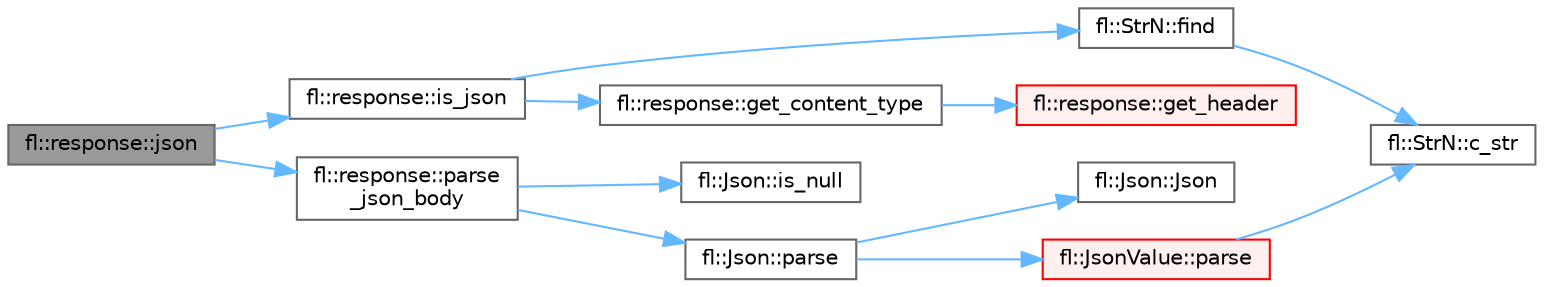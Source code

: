 digraph "fl::response::json"
{
 // INTERACTIVE_SVG=YES
 // LATEX_PDF_SIZE
  bgcolor="transparent";
  edge [fontname=Helvetica,fontsize=10,labelfontname=Helvetica,labelfontsize=10];
  node [fontname=Helvetica,fontsize=10,shape=box,height=0.2,width=0.4];
  rankdir="LR";
  Node1 [id="Node000001",label="fl::response::json",height=0.2,width=0.4,color="gray40", fillcolor="grey60", style="filled", fontcolor="black",tooltip="Response body parsed as JSON (JavaScript-like API)"];
  Node1 -> Node2 [id="edge1_Node000001_Node000002",color="steelblue1",style="solid",tooltip=" "];
  Node2 [id="Node000002",label="fl::response::is_json",height=0.2,width=0.4,color="grey40", fillcolor="white", style="filled",URL="$d5/d4b/classfl_1_1response_af79b281c20f6d54c717321b329787401.html#af79b281c20f6d54c717321b329787401",tooltip="Check if response appears to contain JSON content."];
  Node2 -> Node3 [id="edge2_Node000002_Node000003",color="steelblue1",style="solid",tooltip=" "];
  Node3 [id="Node000003",label="fl::StrN::find",height=0.2,width=0.4,color="grey40", fillcolor="white", style="filled",URL="$dc/d96/classfl_1_1_str_n_a3d66ea4272adeb310d727edb78ceac91.html#a3d66ea4272adeb310d727edb78ceac91",tooltip=" "];
  Node3 -> Node4 [id="edge3_Node000003_Node000004",color="steelblue1",style="solid",tooltip=" "];
  Node4 [id="Node000004",label="fl::StrN::c_str",height=0.2,width=0.4,color="grey40", fillcolor="white", style="filled",URL="$dc/d96/classfl_1_1_str_n_a67296b774f8201293edbbabbd1b642cb.html#a67296b774f8201293edbbabbd1b642cb",tooltip=" "];
  Node2 -> Node5 [id="edge4_Node000002_Node000005",color="steelblue1",style="solid",tooltip=" "];
  Node5 [id="Node000005",label="fl::response::get_content_type",height=0.2,width=0.4,color="grey40", fillcolor="white", style="filled",URL="$d5/d4b/classfl_1_1response_a330eca0371b3740387f8a8ffbbf01323.html#a330eca0371b3740387f8a8ffbbf01323",tooltip="Get content type convenience method."];
  Node5 -> Node6 [id="edge5_Node000005_Node000006",color="steelblue1",style="solid",tooltip=" "];
  Node6 [id="Node000006",label="fl::response::get_header",height=0.2,width=0.4,color="red", fillcolor="#FFF0F0", style="filled",URL="$d5/d4b/classfl_1_1response_a589fee303b366ab7853c5460832adf13.html#a589fee303b366ab7853c5460832adf13",tooltip="Get header value (like JavaScript response.headers.get())"];
  Node1 -> Node8 [id="edge6_Node000001_Node000008",color="steelblue1",style="solid",tooltip=" "];
  Node8 [id="Node000008",label="fl::response::parse\l_json_body",height=0.2,width=0.4,color="grey40", fillcolor="white", style="filled",URL="$d5/d4b/classfl_1_1response_a913de93f1614c93e29ae0c1b3219a0b1.html#a913de93f1614c93e29ae0c1b3219a0b1",tooltip="Parse JSON from response body with error handling."];
  Node8 -> Node9 [id="edge7_Node000008_Node000009",color="steelblue1",style="solid",tooltip=" "];
  Node9 [id="Node000009",label="fl::Json::is_null",height=0.2,width=0.4,color="grey40", fillcolor="white", style="filled",URL="$d4/d13/classfl_1_1_json_a2b6bdd94f6d1444281b4fec156edc3a8.html#a2b6bdd94f6d1444281b4fec156edc3a8",tooltip=" "];
  Node8 -> Node10 [id="edge8_Node000008_Node000010",color="steelblue1",style="solid",tooltip=" "];
  Node10 [id="Node000010",label="fl::Json::parse",height=0.2,width=0.4,color="grey40", fillcolor="white", style="filled",URL="$d4/d13/classfl_1_1_json_acba319cd1a600f1a88beeecab57d4e7c.html#acba319cd1a600f1a88beeecab57d4e7c",tooltip=" "];
  Node10 -> Node11 [id="edge9_Node000010_Node000011",color="steelblue1",style="solid",tooltip=" "];
  Node11 [id="Node000011",label="fl::Json::Json",height=0.2,width=0.4,color="grey40", fillcolor="white", style="filled",URL="$d4/d13/classfl_1_1_json_a91ccda816a6cc752c1ce0379579ab2f7.html#a91ccda816a6cc752c1ce0379579ab2f7",tooltip=" "];
  Node10 -> Node12 [id="edge10_Node000010_Node000012",color="steelblue1",style="solid",tooltip=" "];
  Node12 [id="Node000012",label="fl::JsonValue::parse",height=0.2,width=0.4,color="red", fillcolor="#FFF0F0", style="filled",URL="$da/dd6/structfl_1_1_json_value_a9015afeea1506f27937b06e8101377e7.html#a9015afeea1506f27937b06e8101377e7",tooltip=" "];
  Node12 -> Node4 [id="edge11_Node000012_Node000004",color="steelblue1",style="solid",tooltip=" "];
}
